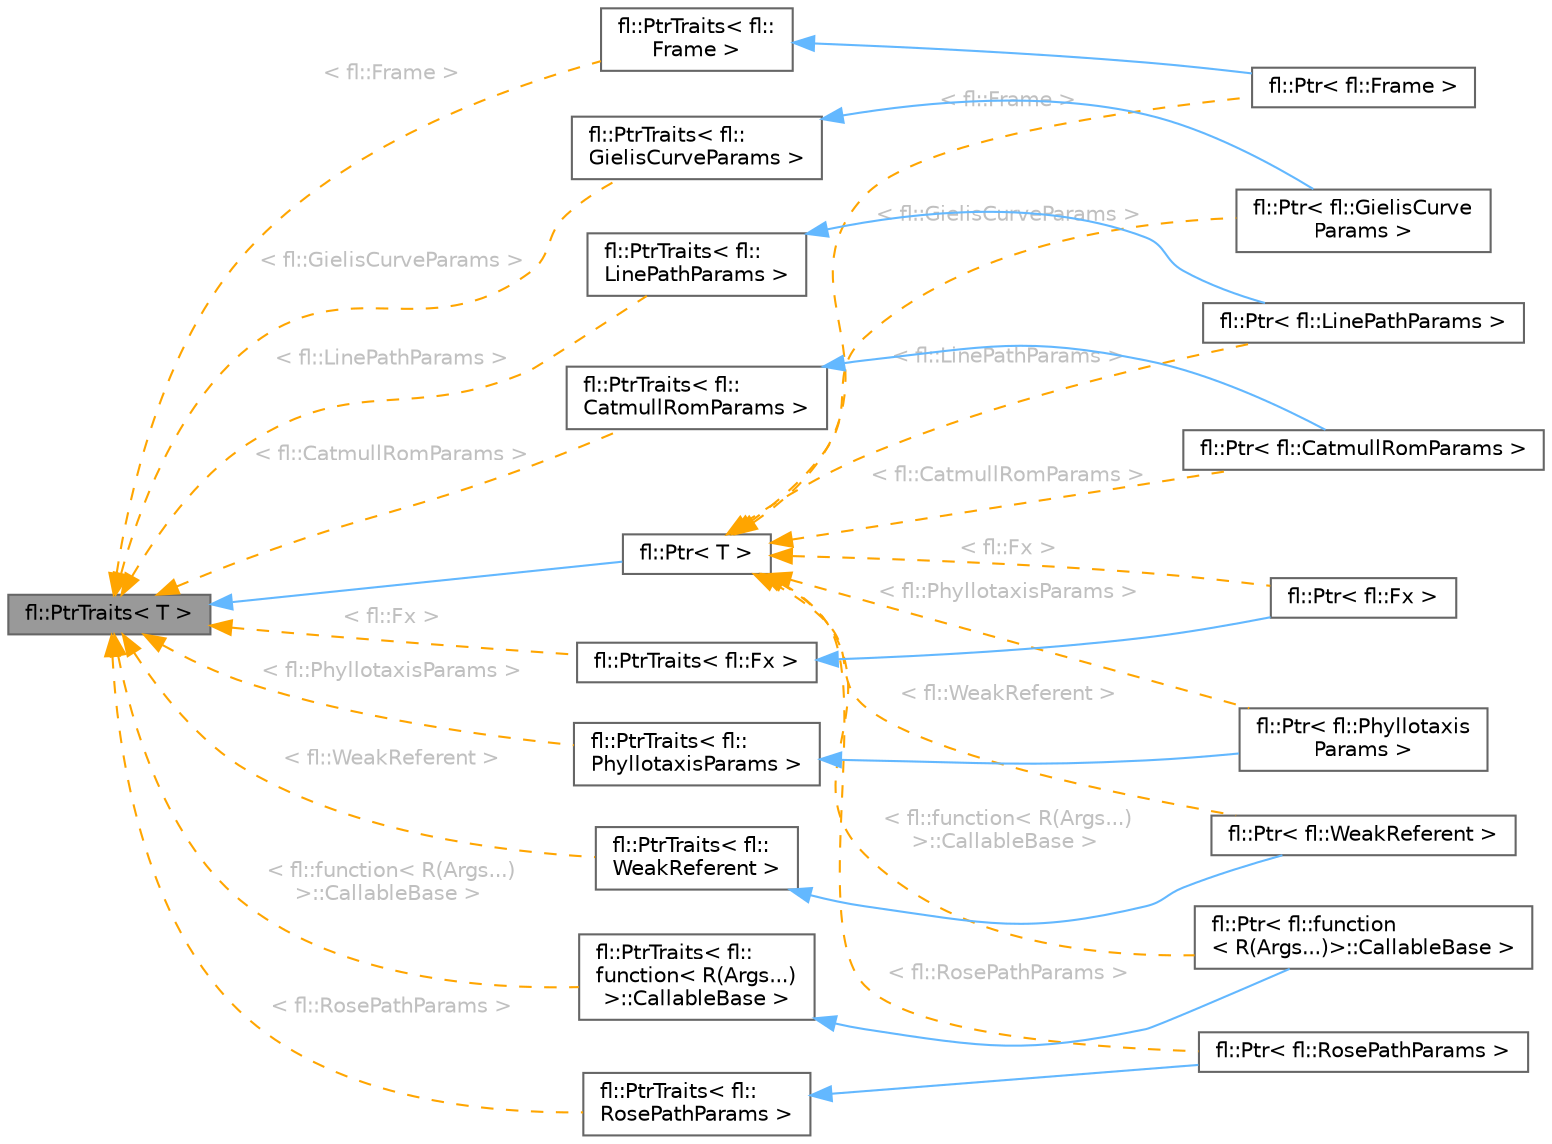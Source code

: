 digraph "fl::PtrTraits&lt; T &gt;"
{
 // INTERACTIVE_SVG=YES
 // LATEX_PDF_SIZE
  bgcolor="transparent";
  edge [fontname=Helvetica,fontsize=10,labelfontname=Helvetica,labelfontsize=10];
  node [fontname=Helvetica,fontsize=10,shape=box,height=0.2,width=0.4];
  rankdir="LR";
  Node1 [id="Node000001",label="fl::PtrTraits\< T \>",height=0.2,width=0.4,color="gray40", fillcolor="grey60", style="filled", fontcolor="black",tooltip=" "];
  Node1 -> Node2 [id="edge1_Node000001_Node000002",dir="back",color="steelblue1",style="solid",tooltip=" "];
  Node2 [id="Node000002",label="fl::Ptr\< T \>",height=0.2,width=0.4,color="gray40", fillcolor="white", style="filled",URL="$d1/d56/classfl_1_1_ptr.html",tooltip=" "];
  Node2 -> Node3 [id="edge2_Node000002_Node000003",dir="back",color="orange",style="dashed",tooltip=" ",label=" \< fl::CatmullRomParams \>",fontcolor="grey" ];
  Node3 [id="Node000003",label="fl::Ptr\< fl::CatmullRomParams \>",height=0.2,width=0.4,color="gray40", fillcolor="white", style="filled",URL="$d1/d56/classfl_1_1_ptr.html",tooltip=" "];
  Node2 -> Node4 [id="edge3_Node000002_Node000004",dir="back",color="orange",style="dashed",tooltip=" ",label=" \< fl::Frame \>",fontcolor="grey" ];
  Node4 [id="Node000004",label="fl::Ptr\< fl::Frame \>",height=0.2,width=0.4,color="gray40", fillcolor="white", style="filled",URL="$d1/d56/classfl_1_1_ptr.html",tooltip=" "];
  Node2 -> Node5 [id="edge4_Node000002_Node000005",dir="back",color="orange",style="dashed",tooltip=" ",label=" \< fl::Fx \>",fontcolor="grey" ];
  Node5 [id="Node000005",label="fl::Ptr\< fl::Fx \>",height=0.2,width=0.4,color="gray40", fillcolor="white", style="filled",URL="$d1/d56/classfl_1_1_ptr.html",tooltip=" "];
  Node2 -> Node6 [id="edge5_Node000002_Node000006",dir="back",color="orange",style="dashed",tooltip=" ",label=" \< fl::GielisCurveParams \>",fontcolor="grey" ];
  Node6 [id="Node000006",label="fl::Ptr\< fl::GielisCurve\lParams \>",height=0.2,width=0.4,color="gray40", fillcolor="white", style="filled",URL="$d1/d56/classfl_1_1_ptr.html",tooltip=" "];
  Node2 -> Node7 [id="edge6_Node000002_Node000007",dir="back",color="orange",style="dashed",tooltip=" ",label=" \< fl::LinePathParams \>",fontcolor="grey" ];
  Node7 [id="Node000007",label="fl::Ptr\< fl::LinePathParams \>",height=0.2,width=0.4,color="gray40", fillcolor="white", style="filled",URL="$d1/d56/classfl_1_1_ptr.html",tooltip=" "];
  Node2 -> Node8 [id="edge7_Node000002_Node000008",dir="back",color="orange",style="dashed",tooltip=" ",label=" \< fl::PhyllotaxisParams \>",fontcolor="grey" ];
  Node8 [id="Node000008",label="fl::Ptr\< fl::Phyllotaxis\lParams \>",height=0.2,width=0.4,color="gray40", fillcolor="white", style="filled",URL="$d1/d56/classfl_1_1_ptr.html",tooltip=" "];
  Node2 -> Node9 [id="edge8_Node000002_Node000009",dir="back",color="orange",style="dashed",tooltip=" ",label=" \< fl::WeakReferent \>",fontcolor="grey" ];
  Node9 [id="Node000009",label="fl::Ptr\< fl::WeakReferent \>",height=0.2,width=0.4,color="gray40", fillcolor="white", style="filled",URL="$d1/d56/classfl_1_1_ptr.html",tooltip=" "];
  Node2 -> Node10 [id="edge9_Node000002_Node000010",dir="back",color="orange",style="dashed",tooltip=" ",label=" \< fl::RosePathParams \>",fontcolor="grey" ];
  Node10 [id="Node000010",label="fl::Ptr\< fl::RosePathParams \>",height=0.2,width=0.4,color="gray40", fillcolor="white", style="filled",URL="$d1/d56/classfl_1_1_ptr.html",tooltip=" "];
  Node2 -> Node11 [id="edge10_Node000002_Node000011",dir="back",color="orange",style="dashed",tooltip=" ",label=" \< fl::function\< R(Args...)\l\>::CallableBase \>",fontcolor="grey" ];
  Node11 [id="Node000011",label="fl::Ptr\< fl::function\l\< R(Args...)\>::CallableBase \>",height=0.2,width=0.4,color="gray40", fillcolor="white", style="filled",URL="$d1/d56/classfl_1_1_ptr.html",tooltip=" "];
  Node1 -> Node12 [id="edge11_Node000001_Node000012",dir="back",color="orange",style="dashed",tooltip=" ",label=" \< fl::CatmullRomParams \>",fontcolor="grey" ];
  Node12 [id="Node000012",label="fl::PtrTraits\< fl::\lCatmullRomParams \>",height=0.2,width=0.4,color="gray40", fillcolor="white", style="filled",URL="$da/d84/classfl_1_1_ptr_traits.html",tooltip=" "];
  Node12 -> Node3 [id="edge12_Node000012_Node000003",dir="back",color="steelblue1",style="solid",tooltip=" "];
  Node1 -> Node13 [id="edge13_Node000001_Node000013",dir="back",color="orange",style="dashed",tooltip=" ",label=" \< fl::Frame \>",fontcolor="grey" ];
  Node13 [id="Node000013",label="fl::PtrTraits\< fl::\lFrame \>",height=0.2,width=0.4,color="gray40", fillcolor="white", style="filled",URL="$da/d84/classfl_1_1_ptr_traits.html",tooltip=" "];
  Node13 -> Node4 [id="edge14_Node000013_Node000004",dir="back",color="steelblue1",style="solid",tooltip=" "];
  Node1 -> Node14 [id="edge15_Node000001_Node000014",dir="back",color="orange",style="dashed",tooltip=" ",label=" \< fl::Fx \>",fontcolor="grey" ];
  Node14 [id="Node000014",label="fl::PtrTraits\< fl::Fx \>",height=0.2,width=0.4,color="gray40", fillcolor="white", style="filled",URL="$da/d84/classfl_1_1_ptr_traits.html",tooltip=" "];
  Node14 -> Node5 [id="edge16_Node000014_Node000005",dir="back",color="steelblue1",style="solid",tooltip=" "];
  Node1 -> Node15 [id="edge17_Node000001_Node000015",dir="back",color="orange",style="dashed",tooltip=" ",label=" \< fl::GielisCurveParams \>",fontcolor="grey" ];
  Node15 [id="Node000015",label="fl::PtrTraits\< fl::\lGielisCurveParams \>",height=0.2,width=0.4,color="gray40", fillcolor="white", style="filled",URL="$da/d84/classfl_1_1_ptr_traits.html",tooltip=" "];
  Node15 -> Node6 [id="edge18_Node000015_Node000006",dir="back",color="steelblue1",style="solid",tooltip=" "];
  Node1 -> Node16 [id="edge19_Node000001_Node000016",dir="back",color="orange",style="dashed",tooltip=" ",label=" \< fl::LinePathParams \>",fontcolor="grey" ];
  Node16 [id="Node000016",label="fl::PtrTraits\< fl::\lLinePathParams \>",height=0.2,width=0.4,color="gray40", fillcolor="white", style="filled",URL="$da/d84/classfl_1_1_ptr_traits.html",tooltip=" "];
  Node16 -> Node7 [id="edge20_Node000016_Node000007",dir="back",color="steelblue1",style="solid",tooltip=" "];
  Node1 -> Node17 [id="edge21_Node000001_Node000017",dir="back",color="orange",style="dashed",tooltip=" ",label=" \< fl::PhyllotaxisParams \>",fontcolor="grey" ];
  Node17 [id="Node000017",label="fl::PtrTraits\< fl::\lPhyllotaxisParams \>",height=0.2,width=0.4,color="gray40", fillcolor="white", style="filled",URL="$da/d84/classfl_1_1_ptr_traits.html",tooltip=" "];
  Node17 -> Node8 [id="edge22_Node000017_Node000008",dir="back",color="steelblue1",style="solid",tooltip=" "];
  Node1 -> Node18 [id="edge23_Node000001_Node000018",dir="back",color="orange",style="dashed",tooltip=" ",label=" \< fl::WeakReferent \>",fontcolor="grey" ];
  Node18 [id="Node000018",label="fl::PtrTraits\< fl::\lWeakReferent \>",height=0.2,width=0.4,color="gray40", fillcolor="white", style="filled",URL="$da/d84/classfl_1_1_ptr_traits.html",tooltip=" "];
  Node18 -> Node9 [id="edge24_Node000018_Node000009",dir="back",color="steelblue1",style="solid",tooltip=" "];
  Node1 -> Node19 [id="edge25_Node000001_Node000019",dir="back",color="orange",style="dashed",tooltip=" ",label=" \< fl::RosePathParams \>",fontcolor="grey" ];
  Node19 [id="Node000019",label="fl::PtrTraits\< fl::\lRosePathParams \>",height=0.2,width=0.4,color="gray40", fillcolor="white", style="filled",URL="$da/d84/classfl_1_1_ptr_traits.html",tooltip=" "];
  Node19 -> Node10 [id="edge26_Node000019_Node000010",dir="back",color="steelblue1",style="solid",tooltip=" "];
  Node1 -> Node20 [id="edge27_Node000001_Node000020",dir="back",color="orange",style="dashed",tooltip=" ",label=" \< fl::function\< R(Args...)\l\>::CallableBase \>",fontcolor="grey" ];
  Node20 [id="Node000020",label="fl::PtrTraits\< fl::\lfunction\< R(Args...)\l\>::CallableBase \>",height=0.2,width=0.4,color="gray40", fillcolor="white", style="filled",URL="$da/d84/classfl_1_1_ptr_traits.html",tooltip=" "];
  Node20 -> Node11 [id="edge28_Node000020_Node000011",dir="back",color="steelblue1",style="solid",tooltip=" "];
}

